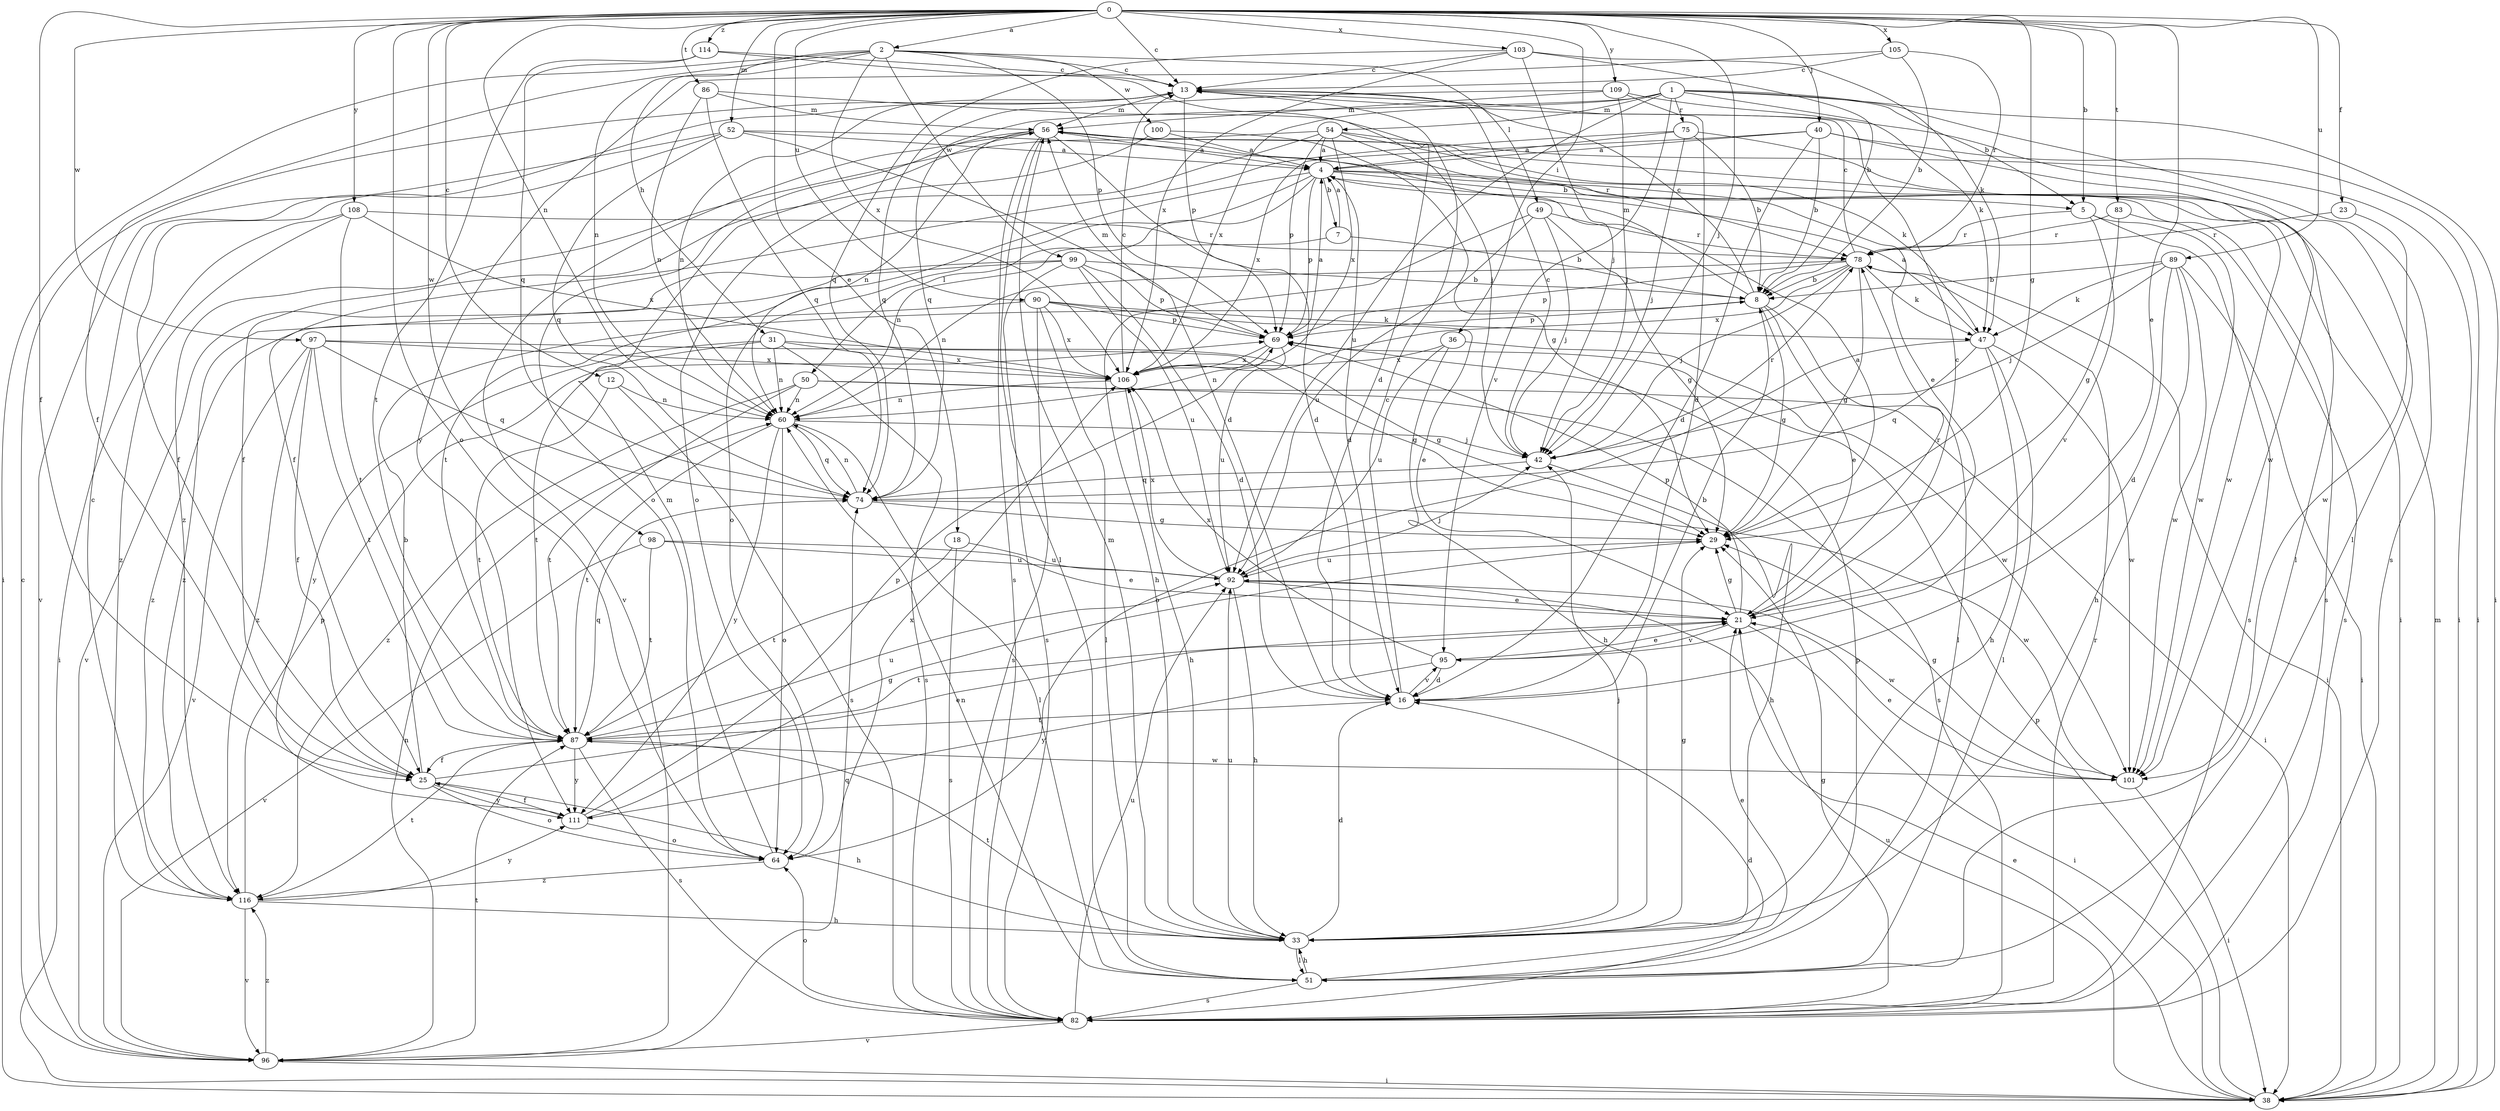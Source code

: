 strict digraph  {
0;
1;
2;
4;
5;
7;
8;
12;
13;
16;
18;
21;
23;
25;
29;
31;
33;
36;
38;
40;
42;
47;
49;
50;
51;
52;
54;
56;
60;
64;
69;
74;
75;
78;
82;
83;
86;
87;
89;
90;
92;
95;
96;
97;
98;
99;
100;
101;
103;
105;
106;
108;
109;
111;
114;
116;
0 -> 2  [label=a];
0 -> 5  [label=b];
0 -> 12  [label=c];
0 -> 13  [label=c];
0 -> 18  [label=e];
0 -> 21  [label=e];
0 -> 23  [label=f];
0 -> 25  [label=f];
0 -> 29  [label=g];
0 -> 36  [label=i];
0 -> 40  [label=j];
0 -> 42  [label=j];
0 -> 52  [label=m];
0 -> 60  [label=n];
0 -> 64  [label=o];
0 -> 83  [label=t];
0 -> 86  [label=t];
0 -> 89  [label=u];
0 -> 90  [label=u];
0 -> 97  [label=w];
0 -> 98  [label=w];
0 -> 103  [label=x];
0 -> 105  [label=x];
0 -> 108  [label=y];
0 -> 109  [label=y];
0 -> 114  [label=z];
1 -> 5  [label=b];
1 -> 38  [label=i];
1 -> 47  [label=k];
1 -> 54  [label=m];
1 -> 74  [label=q];
1 -> 75  [label=r];
1 -> 82  [label=s];
1 -> 92  [label=u];
1 -> 95  [label=v];
1 -> 106  [label=x];
2 -> 13  [label=c];
2 -> 25  [label=f];
2 -> 31  [label=h];
2 -> 38  [label=i];
2 -> 49  [label=l];
2 -> 60  [label=n];
2 -> 69  [label=p];
2 -> 99  [label=w];
2 -> 100  [label=w];
2 -> 106  [label=x];
4 -> 5  [label=b];
4 -> 7  [label=b];
4 -> 16  [label=d];
4 -> 50  [label=l];
4 -> 64  [label=o];
4 -> 69  [label=p];
4 -> 82  [label=s];
4 -> 87  [label=t];
4 -> 101  [label=w];
5 -> 78  [label=r];
5 -> 82  [label=s];
5 -> 95  [label=v];
5 -> 101  [label=w];
7 -> 4  [label=a];
7 -> 8  [label=b];
7 -> 60  [label=n];
8 -> 13  [label=c];
8 -> 21  [label=e];
8 -> 29  [label=g];
8 -> 51  [label=l];
8 -> 56  [label=m];
8 -> 69  [label=p];
12 -> 60  [label=n];
12 -> 82  [label=s];
12 -> 87  [label=t];
13 -> 56  [label=m];
13 -> 60  [label=n];
13 -> 69  [label=p];
16 -> 8  [label=b];
16 -> 13  [label=c];
16 -> 87  [label=t];
16 -> 95  [label=v];
18 -> 82  [label=s];
18 -> 87  [label=t];
18 -> 92  [label=u];
21 -> 13  [label=c];
21 -> 29  [label=g];
21 -> 38  [label=i];
21 -> 69  [label=p];
21 -> 78  [label=r];
21 -> 87  [label=t];
21 -> 95  [label=v];
23 -> 78  [label=r];
23 -> 101  [label=w];
25 -> 8  [label=b];
25 -> 21  [label=e];
25 -> 33  [label=h];
25 -> 64  [label=o];
25 -> 111  [label=y];
29 -> 4  [label=a];
29 -> 92  [label=u];
31 -> 29  [label=g];
31 -> 60  [label=n];
31 -> 82  [label=s];
31 -> 87  [label=t];
31 -> 106  [label=x];
31 -> 111  [label=y];
33 -> 16  [label=d];
33 -> 29  [label=g];
33 -> 42  [label=j];
33 -> 51  [label=l];
33 -> 56  [label=m];
33 -> 87  [label=t];
33 -> 92  [label=u];
36 -> 33  [label=h];
36 -> 92  [label=u];
36 -> 101  [label=w];
36 -> 106  [label=x];
38 -> 21  [label=e];
38 -> 56  [label=m];
38 -> 69  [label=p];
38 -> 92  [label=u];
40 -> 4  [label=a];
40 -> 8  [label=b];
40 -> 16  [label=d];
40 -> 38  [label=i];
40 -> 51  [label=l];
40 -> 106  [label=x];
42 -> 13  [label=c];
42 -> 33  [label=h];
42 -> 74  [label=q];
42 -> 78  [label=r];
47 -> 4  [label=a];
47 -> 33  [label=h];
47 -> 51  [label=l];
47 -> 64  [label=o];
47 -> 74  [label=q];
47 -> 101  [label=w];
49 -> 29  [label=g];
49 -> 33  [label=h];
49 -> 42  [label=j];
49 -> 78  [label=r];
49 -> 92  [label=u];
50 -> 38  [label=i];
50 -> 60  [label=n];
50 -> 82  [label=s];
50 -> 87  [label=t];
50 -> 116  [label=z];
51 -> 21  [label=e];
51 -> 33  [label=h];
51 -> 60  [label=n];
51 -> 69  [label=p];
51 -> 82  [label=s];
52 -> 4  [label=a];
52 -> 16  [label=d];
52 -> 25  [label=f];
52 -> 74  [label=q];
52 -> 78  [label=r];
52 -> 96  [label=v];
54 -> 4  [label=a];
54 -> 21  [label=e];
54 -> 38  [label=i];
54 -> 47  [label=k];
54 -> 64  [label=o];
54 -> 69  [label=p];
54 -> 106  [label=x];
54 -> 116  [label=z];
56 -> 4  [label=a];
56 -> 16  [label=d];
56 -> 38  [label=i];
56 -> 51  [label=l];
56 -> 60  [label=n];
56 -> 64  [label=o];
56 -> 82  [label=s];
56 -> 96  [label=v];
60 -> 42  [label=j];
60 -> 51  [label=l];
60 -> 64  [label=o];
60 -> 74  [label=q];
60 -> 87  [label=t];
60 -> 111  [label=y];
64 -> 56  [label=m];
64 -> 106  [label=x];
64 -> 116  [label=z];
69 -> 4  [label=a];
69 -> 56  [label=m];
69 -> 60  [label=n];
69 -> 92  [label=u];
69 -> 106  [label=x];
74 -> 29  [label=g];
74 -> 60  [label=n];
74 -> 101  [label=w];
75 -> 4  [label=a];
75 -> 8  [label=b];
75 -> 25  [label=f];
75 -> 42  [label=j];
75 -> 101  [label=w];
78 -> 8  [label=b];
78 -> 13  [label=c];
78 -> 29  [label=g];
78 -> 38  [label=i];
78 -> 42  [label=j];
78 -> 47  [label=k];
78 -> 60  [label=n];
78 -> 69  [label=p];
78 -> 106  [label=x];
82 -> 16  [label=d];
82 -> 29  [label=g];
82 -> 64  [label=o];
82 -> 78  [label=r];
82 -> 92  [label=u];
82 -> 96  [label=v];
83 -> 29  [label=g];
83 -> 78  [label=r];
83 -> 82  [label=s];
86 -> 42  [label=j];
86 -> 56  [label=m];
86 -> 60  [label=n];
86 -> 74  [label=q];
87 -> 25  [label=f];
87 -> 74  [label=q];
87 -> 82  [label=s];
87 -> 92  [label=u];
87 -> 101  [label=w];
87 -> 111  [label=y];
89 -> 8  [label=b];
89 -> 16  [label=d];
89 -> 33  [label=h];
89 -> 38  [label=i];
89 -> 42  [label=j];
89 -> 47  [label=k];
89 -> 101  [label=w];
90 -> 21  [label=e];
90 -> 47  [label=k];
90 -> 51  [label=l];
90 -> 69  [label=p];
90 -> 82  [label=s];
90 -> 106  [label=x];
90 -> 116  [label=z];
92 -> 21  [label=e];
92 -> 33  [label=h];
92 -> 42  [label=j];
92 -> 101  [label=w];
92 -> 106  [label=x];
95 -> 16  [label=d];
95 -> 21  [label=e];
95 -> 106  [label=x];
95 -> 111  [label=y];
96 -> 13  [label=c];
96 -> 38  [label=i];
96 -> 60  [label=n];
96 -> 74  [label=q];
96 -> 87  [label=t];
96 -> 116  [label=z];
97 -> 25  [label=f];
97 -> 29  [label=g];
97 -> 74  [label=q];
97 -> 87  [label=t];
97 -> 96  [label=v];
97 -> 106  [label=x];
97 -> 116  [label=z];
98 -> 21  [label=e];
98 -> 87  [label=t];
98 -> 92  [label=u];
98 -> 96  [label=v];
99 -> 8  [label=b];
99 -> 16  [label=d];
99 -> 69  [label=p];
99 -> 82  [label=s];
99 -> 92  [label=u];
99 -> 96  [label=v];
99 -> 116  [label=z];
100 -> 4  [label=a];
100 -> 25  [label=f];
100 -> 29  [label=g];
101 -> 21  [label=e];
101 -> 29  [label=g];
101 -> 38  [label=i];
103 -> 8  [label=b];
103 -> 13  [label=c];
103 -> 42  [label=j];
103 -> 47  [label=k];
103 -> 74  [label=q];
103 -> 106  [label=x];
105 -> 8  [label=b];
105 -> 13  [label=c];
105 -> 78  [label=r];
105 -> 111  [label=y];
106 -> 13  [label=c];
106 -> 33  [label=h];
106 -> 60  [label=n];
108 -> 38  [label=i];
108 -> 78  [label=r];
108 -> 87  [label=t];
108 -> 106  [label=x];
108 -> 116  [label=z];
109 -> 16  [label=d];
109 -> 42  [label=j];
109 -> 51  [label=l];
109 -> 56  [label=m];
109 -> 74  [label=q];
111 -> 25  [label=f];
111 -> 29  [label=g];
111 -> 64  [label=o];
111 -> 69  [label=p];
114 -> 13  [label=c];
114 -> 16  [label=d];
114 -> 74  [label=q];
114 -> 87  [label=t];
116 -> 13  [label=c];
116 -> 33  [label=h];
116 -> 69  [label=p];
116 -> 87  [label=t];
116 -> 96  [label=v];
116 -> 111  [label=y];
}
